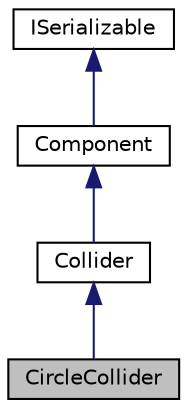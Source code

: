 digraph "CircleCollider"
{
 // LATEX_PDF_SIZE
  edge [fontname="Helvetica",fontsize="10",labelfontname="Helvetica",labelfontsize="10"];
  node [fontname="Helvetica",fontsize="10",shape=record];
  Node1 [label="CircleCollider",height=0.2,width=0.4,color="black", fillcolor="grey75", style="filled", fontcolor="black",tooltip="Circle-shaped Collider."];
  Node2 -> Node1 [dir="back",color="midnightblue",fontsize="10",style="solid",fontname="Helvetica"];
  Node2 [label="Collider",height=0.2,width=0.4,color="black", fillcolor="white", style="filled",URL="$d0/d62/classCollider.html",tooltip="component which is used for detecting collisions and information about them"];
  Node3 -> Node2 [dir="back",color="midnightblue",fontsize="10",style="solid",fontname="Helvetica"];
  Node3 [label="Component",height=0.2,width=0.4,color="black", fillcolor="white", style="filled",URL="$d8/d6b/classComponent.html",tooltip=" "];
  Node4 -> Node3 [dir="back",color="midnightblue",fontsize="10",style="solid",fontname="Helvetica"];
  Node4 [label="ISerializable",height=0.2,width=0.4,color="black", fillcolor="white", style="filled",URL="$db/df8/classISerializable.html",tooltip="interface for all serializable objects"];
}
